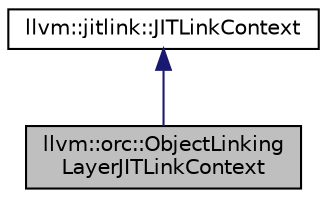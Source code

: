 digraph "llvm::orc::ObjectLinkingLayerJITLinkContext"
{
 // LATEX_PDF_SIZE
  bgcolor="transparent";
  edge [fontname="Helvetica",fontsize="10",labelfontname="Helvetica",labelfontsize="10"];
  node [fontname="Helvetica",fontsize="10",shape=record];
  Node1 [label="llvm::orc::ObjectLinking\lLayerJITLinkContext",height=0.2,width=0.4,color="black", fillcolor="grey75", style="filled", fontcolor="black",tooltip=" "];
  Node2 -> Node1 [dir="back",color="midnightblue",fontsize="10",style="solid",fontname="Helvetica"];
  Node2 [label="llvm::jitlink::JITLinkContext",height=0.2,width=0.4,color="black",URL="$classllvm_1_1jitlink_1_1JITLinkContext.html",tooltip="Holds context for a single jitLink invocation."];
}
